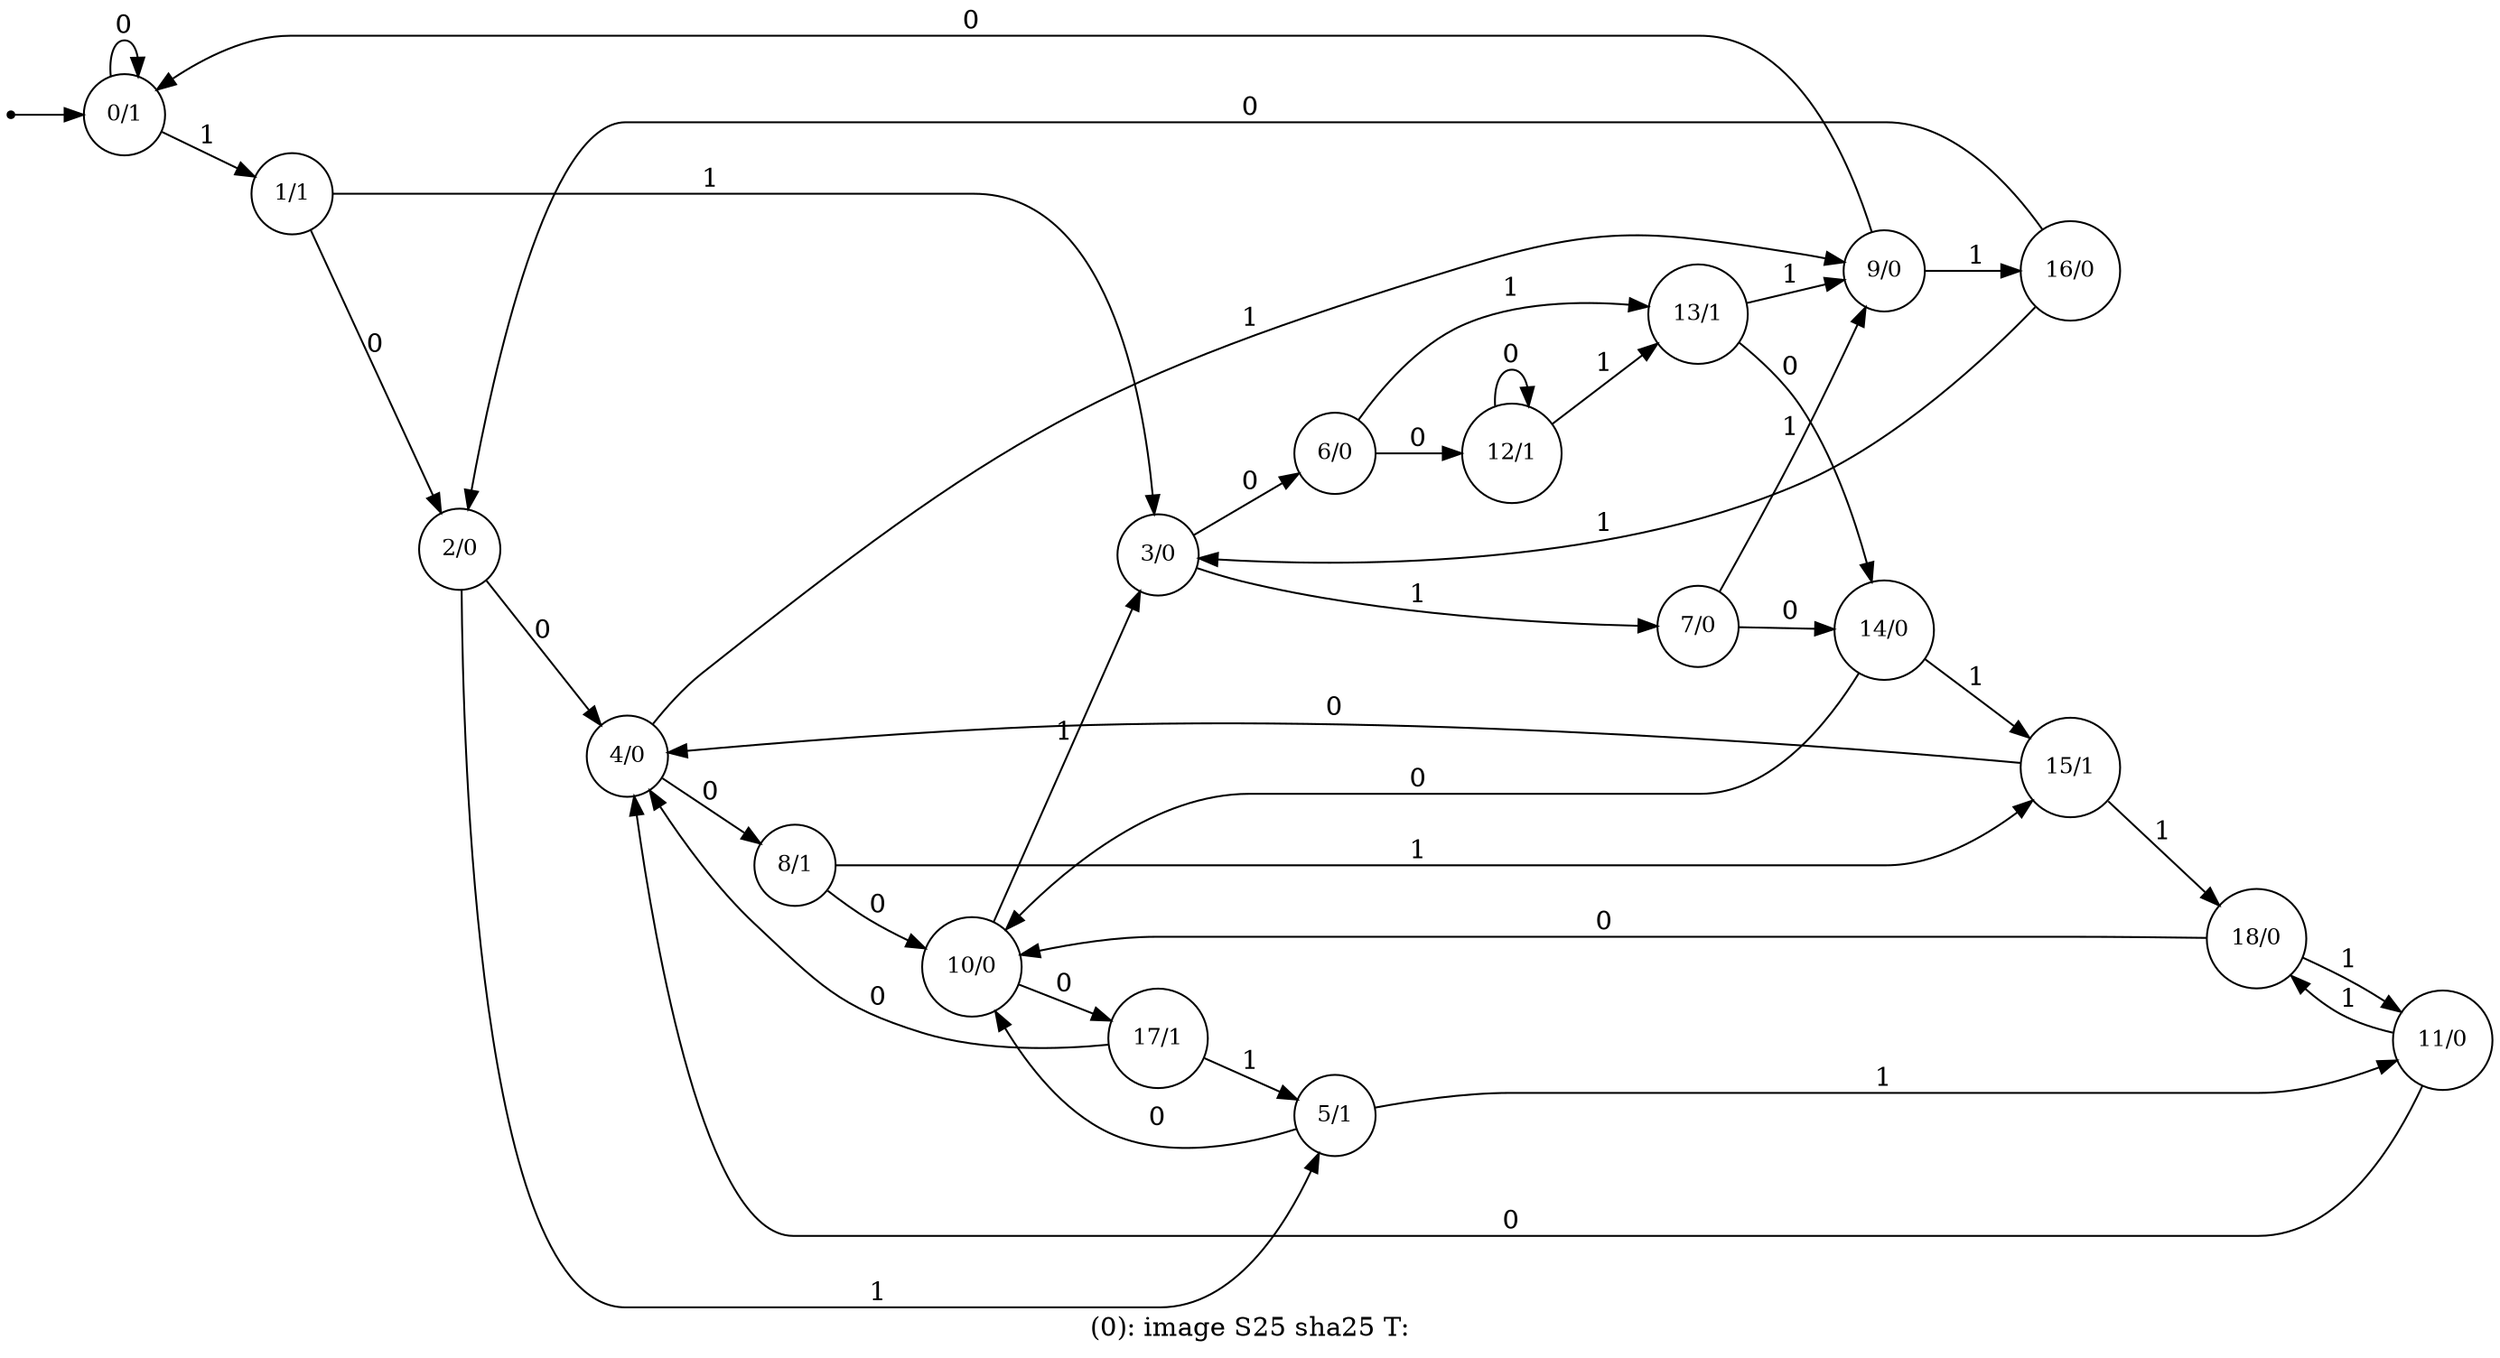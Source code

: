 digraph G {
label = "(0): image S25 sha25 T:";
rankdir = LR;
node [shape = circle, label="0/1", fontsize=12]0;
node [shape = circle, label="1/1", fontsize=12]1;
node [shape = circle, label="2/0", fontsize=12]2;
node [shape = circle, label="3/0", fontsize=12]3;
node [shape = circle, label="4/0", fontsize=12]4;
node [shape = circle, label="5/1", fontsize=12]5;
node [shape = circle, label="6/0", fontsize=12]6;
node [shape = circle, label="7/0", fontsize=12]7;
node [shape = circle, label="8/1", fontsize=12]8;
node [shape = circle, label="9/0", fontsize=12]9;
node [shape = circle, label="10/0", fontsize=12]10;
node [shape = circle, label="11/0", fontsize=12]11;
node [shape = circle, label="12/1", fontsize=12]12;
node [shape = circle, label="13/1", fontsize=12]13;
node [shape = circle, label="14/0", fontsize=12]14;
node [shape = circle, label="15/1", fontsize=12]15;
node [shape = circle, label="16/0", fontsize=12]16;
node [shape = circle, label="17/1", fontsize=12]17;
node [shape = circle, label="18/0", fontsize=12]18;
node [shape = point ]; qi
qi -> 0;
0 -> 0[ label = "0"];
0 -> 1[ label = "1"];
1 -> 2[ label = "0"];
1 -> 3[ label = "1"];
2 -> 4[ label = "0"];
2 -> 5[ label = "1"];
3 -> 6[ label = "0"];
3 -> 7[ label = "1"];
4 -> 8[ label = "0"];
4 -> 9[ label = "1"];
5 -> 10[ label = "0"];
5 -> 11[ label = "1"];
6 -> 12[ label = "0"];
6 -> 13[ label = "1"];
7 -> 9[ label = "1"];
7 -> 14[ label = "0"];
8 -> 10[ label = "0"];
8 -> 15[ label = "1"];
9 -> 0[ label = "0"];
9 -> 16[ label = "1"];
10 -> 3[ label = "1"];
10 -> 17[ label = "0"];
11 -> 4[ label = "0"];
11 -> 18[ label = "1"];
12 -> 12[ label = "0"];
12 -> 13[ label = "1"];
13 -> 9[ label = "1"];
13 -> 14[ label = "0"];
14 -> 10[ label = "0"];
14 -> 15[ label = "1"];
15 -> 4[ label = "0"];
15 -> 18[ label = "1"];
16 -> 2[ label = "0"];
16 -> 3[ label = "1"];
17 -> 4[ label = "0"];
17 -> 5[ label = "1"];
18 -> 10[ label = "0"];
18 -> 11[ label = "1"];
}
